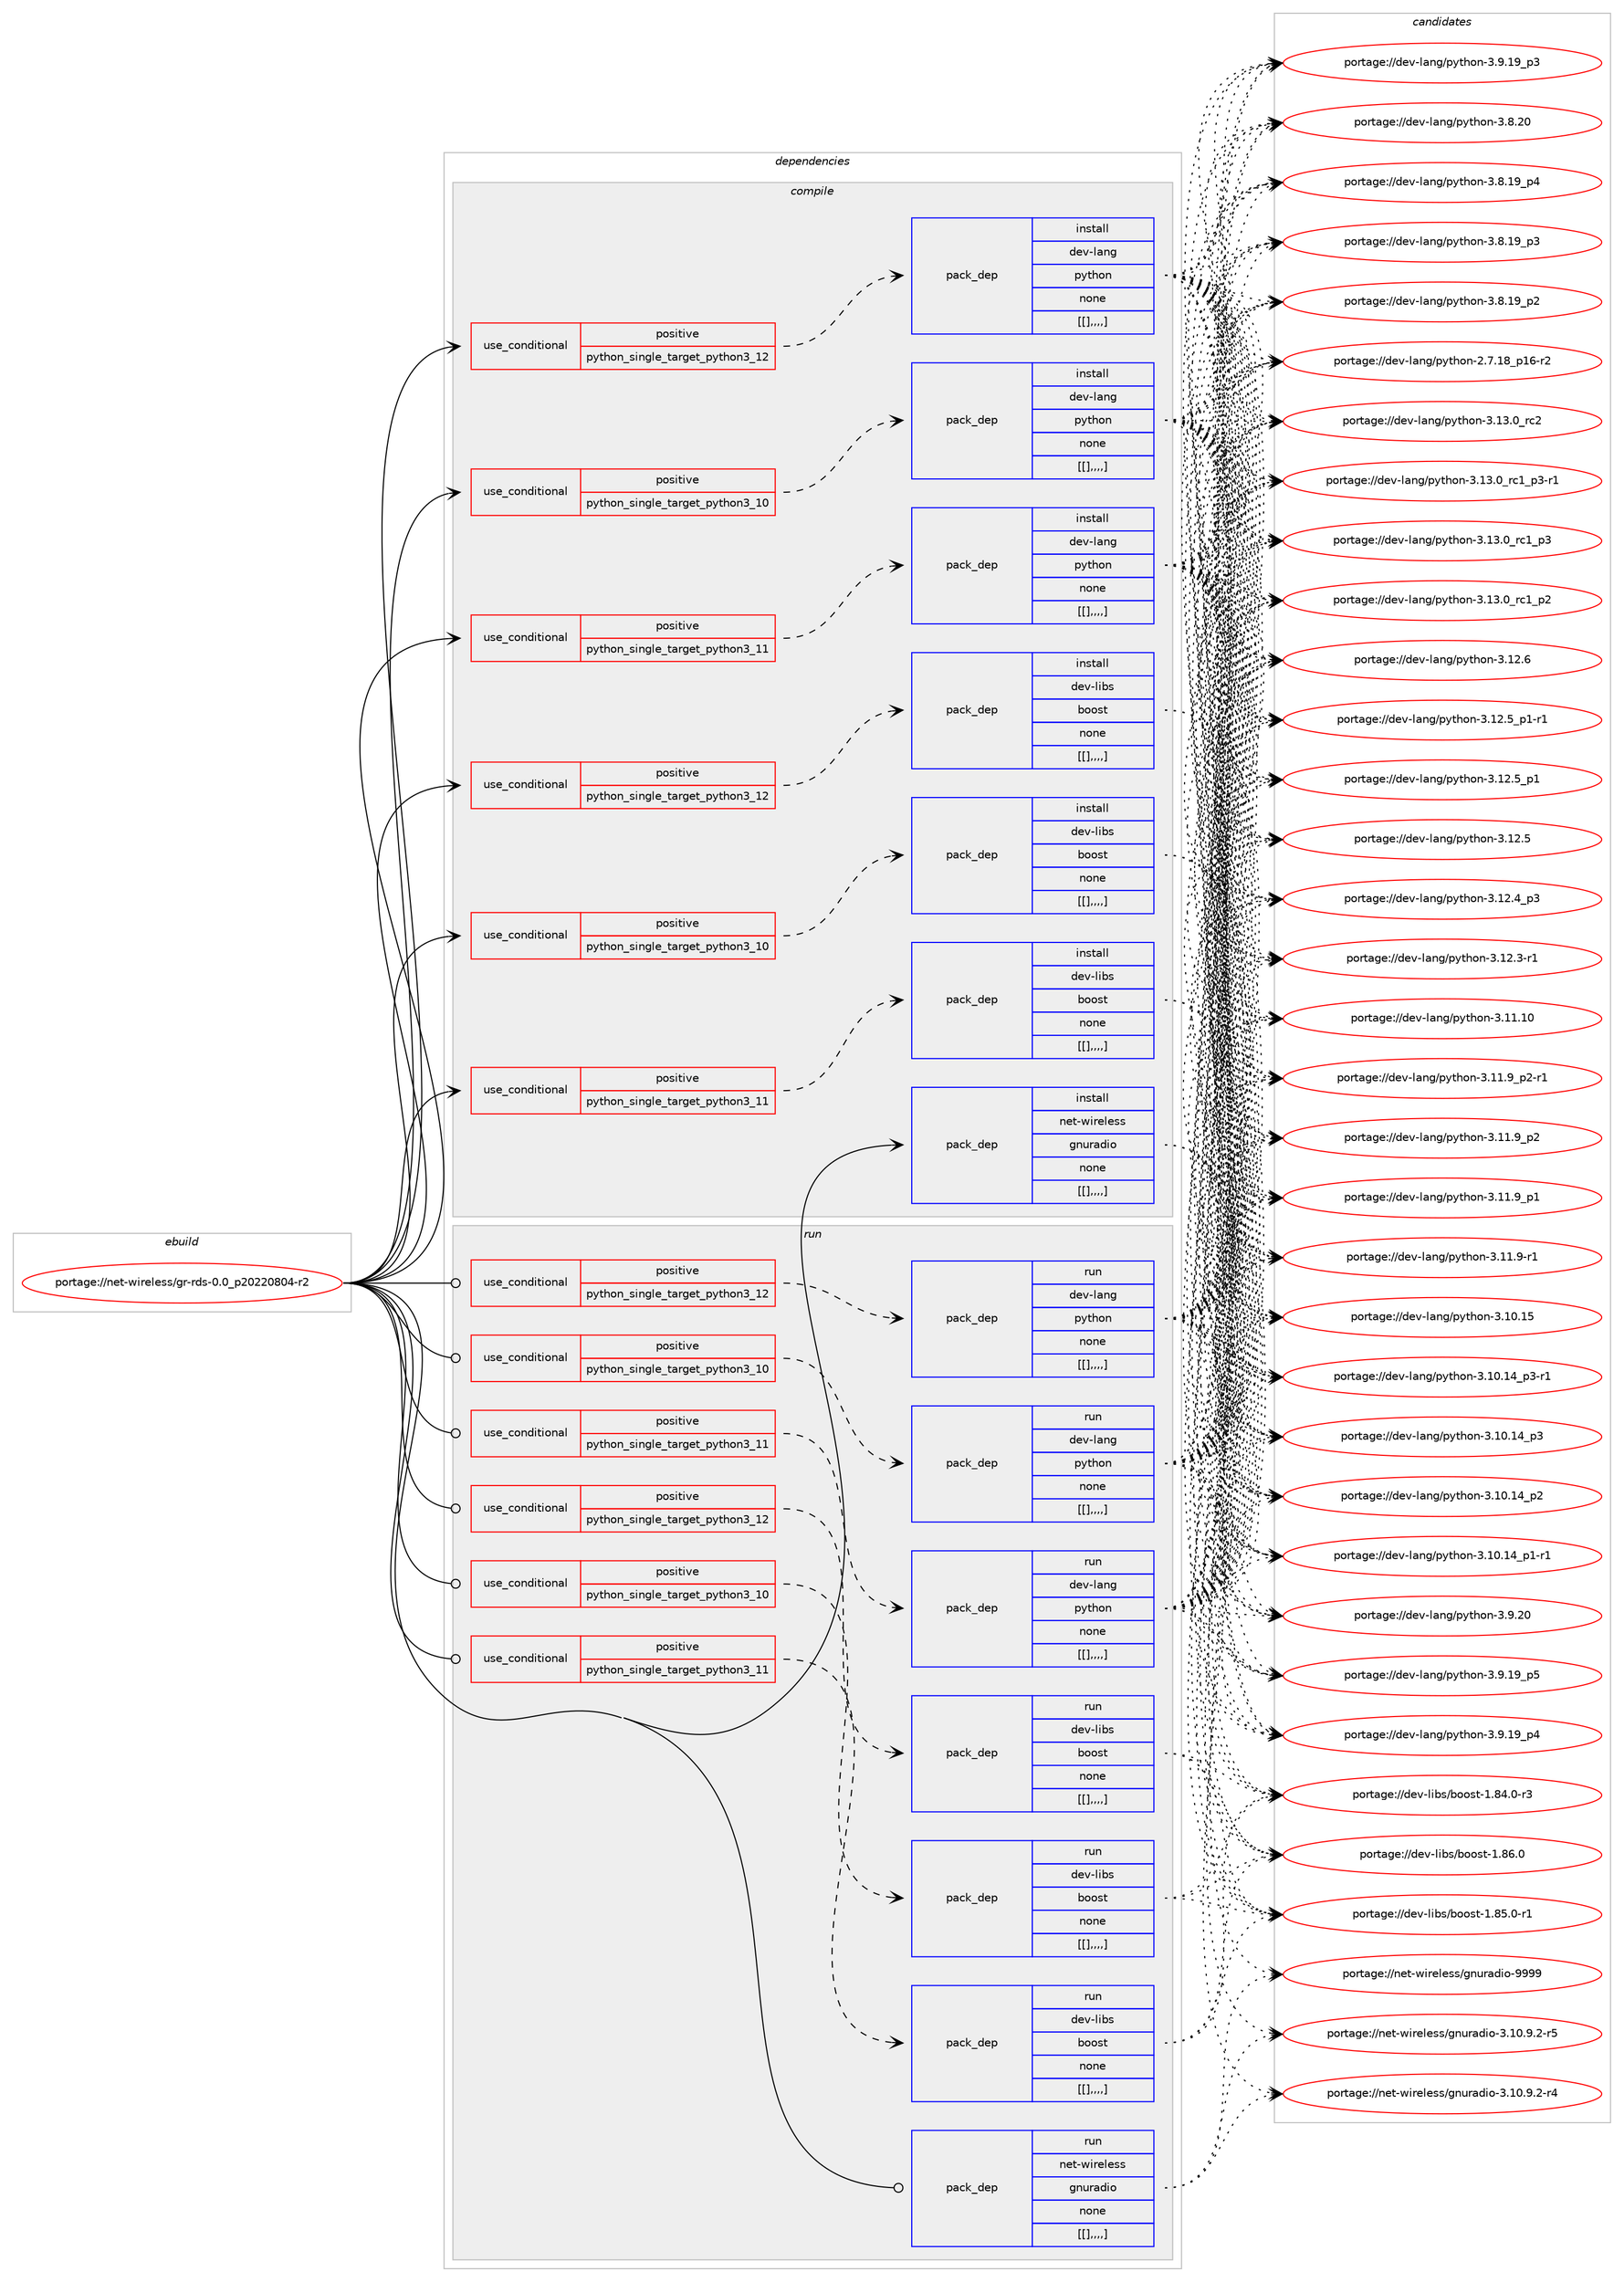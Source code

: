 digraph prolog {

# *************
# Graph options
# *************

newrank=true;
concentrate=true;
compound=true;
graph [rankdir=LR,fontname=Helvetica,fontsize=10,ranksep=1.5];#, ranksep=2.5, nodesep=0.2];
edge  [arrowhead=vee];
node  [fontname=Helvetica,fontsize=10];

# **********
# The ebuild
# **********

subgraph cluster_leftcol {
color=gray;
label=<<i>ebuild</i>>;
id [label="portage://net-wireless/gr-rds-0.0_p20220804-r2", color=red, width=4, href="../net-wireless/gr-rds-0.0_p20220804-r2.svg"];
}

# ****************
# The dependencies
# ****************

subgraph cluster_midcol {
color=gray;
label=<<i>dependencies</i>>;
subgraph cluster_compile {
fillcolor="#eeeeee";
style=filled;
label=<<i>compile</i>>;
subgraph cond107004 {
dependency405498 [label=<<TABLE BORDER="0" CELLBORDER="1" CELLSPACING="0" CELLPADDING="4"><TR><TD ROWSPAN="3" CELLPADDING="10">use_conditional</TD></TR><TR><TD>positive</TD></TR><TR><TD>python_single_target_python3_10</TD></TR></TABLE>>, shape=none, color=red];
subgraph pack295544 {
dependency405499 [label=<<TABLE BORDER="0" CELLBORDER="1" CELLSPACING="0" CELLPADDING="4" WIDTH="220"><TR><TD ROWSPAN="6" CELLPADDING="30">pack_dep</TD></TR><TR><TD WIDTH="110">install</TD></TR><TR><TD>dev-lang</TD></TR><TR><TD>python</TD></TR><TR><TD>none</TD></TR><TR><TD>[[],,,,]</TD></TR></TABLE>>, shape=none, color=blue];
}
dependency405498:e -> dependency405499:w [weight=20,style="dashed",arrowhead="vee"];
}
id:e -> dependency405498:w [weight=20,style="solid",arrowhead="vee"];
subgraph cond107005 {
dependency405500 [label=<<TABLE BORDER="0" CELLBORDER="1" CELLSPACING="0" CELLPADDING="4"><TR><TD ROWSPAN="3" CELLPADDING="10">use_conditional</TD></TR><TR><TD>positive</TD></TR><TR><TD>python_single_target_python3_10</TD></TR></TABLE>>, shape=none, color=red];
subgraph pack295545 {
dependency405501 [label=<<TABLE BORDER="0" CELLBORDER="1" CELLSPACING="0" CELLPADDING="4" WIDTH="220"><TR><TD ROWSPAN="6" CELLPADDING="30">pack_dep</TD></TR><TR><TD WIDTH="110">install</TD></TR><TR><TD>dev-libs</TD></TR><TR><TD>boost</TD></TR><TR><TD>none</TD></TR><TR><TD>[[],,,,]</TD></TR></TABLE>>, shape=none, color=blue];
}
dependency405500:e -> dependency405501:w [weight=20,style="dashed",arrowhead="vee"];
}
id:e -> dependency405500:w [weight=20,style="solid",arrowhead="vee"];
subgraph cond107006 {
dependency405502 [label=<<TABLE BORDER="0" CELLBORDER="1" CELLSPACING="0" CELLPADDING="4"><TR><TD ROWSPAN="3" CELLPADDING="10">use_conditional</TD></TR><TR><TD>positive</TD></TR><TR><TD>python_single_target_python3_11</TD></TR></TABLE>>, shape=none, color=red];
subgraph pack295546 {
dependency405503 [label=<<TABLE BORDER="0" CELLBORDER="1" CELLSPACING="0" CELLPADDING="4" WIDTH="220"><TR><TD ROWSPAN="6" CELLPADDING="30">pack_dep</TD></TR><TR><TD WIDTH="110">install</TD></TR><TR><TD>dev-lang</TD></TR><TR><TD>python</TD></TR><TR><TD>none</TD></TR><TR><TD>[[],,,,]</TD></TR></TABLE>>, shape=none, color=blue];
}
dependency405502:e -> dependency405503:w [weight=20,style="dashed",arrowhead="vee"];
}
id:e -> dependency405502:w [weight=20,style="solid",arrowhead="vee"];
subgraph cond107007 {
dependency405504 [label=<<TABLE BORDER="0" CELLBORDER="1" CELLSPACING="0" CELLPADDING="4"><TR><TD ROWSPAN="3" CELLPADDING="10">use_conditional</TD></TR><TR><TD>positive</TD></TR><TR><TD>python_single_target_python3_11</TD></TR></TABLE>>, shape=none, color=red];
subgraph pack295547 {
dependency405505 [label=<<TABLE BORDER="0" CELLBORDER="1" CELLSPACING="0" CELLPADDING="4" WIDTH="220"><TR><TD ROWSPAN="6" CELLPADDING="30">pack_dep</TD></TR><TR><TD WIDTH="110">install</TD></TR><TR><TD>dev-libs</TD></TR><TR><TD>boost</TD></TR><TR><TD>none</TD></TR><TR><TD>[[],,,,]</TD></TR></TABLE>>, shape=none, color=blue];
}
dependency405504:e -> dependency405505:w [weight=20,style="dashed",arrowhead="vee"];
}
id:e -> dependency405504:w [weight=20,style="solid",arrowhead="vee"];
subgraph cond107008 {
dependency405506 [label=<<TABLE BORDER="0" CELLBORDER="1" CELLSPACING="0" CELLPADDING="4"><TR><TD ROWSPAN="3" CELLPADDING="10">use_conditional</TD></TR><TR><TD>positive</TD></TR><TR><TD>python_single_target_python3_12</TD></TR></TABLE>>, shape=none, color=red];
subgraph pack295548 {
dependency405507 [label=<<TABLE BORDER="0" CELLBORDER="1" CELLSPACING="0" CELLPADDING="4" WIDTH="220"><TR><TD ROWSPAN="6" CELLPADDING="30">pack_dep</TD></TR><TR><TD WIDTH="110">install</TD></TR><TR><TD>dev-lang</TD></TR><TR><TD>python</TD></TR><TR><TD>none</TD></TR><TR><TD>[[],,,,]</TD></TR></TABLE>>, shape=none, color=blue];
}
dependency405506:e -> dependency405507:w [weight=20,style="dashed",arrowhead="vee"];
}
id:e -> dependency405506:w [weight=20,style="solid",arrowhead="vee"];
subgraph cond107009 {
dependency405508 [label=<<TABLE BORDER="0" CELLBORDER="1" CELLSPACING="0" CELLPADDING="4"><TR><TD ROWSPAN="3" CELLPADDING="10">use_conditional</TD></TR><TR><TD>positive</TD></TR><TR><TD>python_single_target_python3_12</TD></TR></TABLE>>, shape=none, color=red];
subgraph pack295549 {
dependency405509 [label=<<TABLE BORDER="0" CELLBORDER="1" CELLSPACING="0" CELLPADDING="4" WIDTH="220"><TR><TD ROWSPAN="6" CELLPADDING="30">pack_dep</TD></TR><TR><TD WIDTH="110">install</TD></TR><TR><TD>dev-libs</TD></TR><TR><TD>boost</TD></TR><TR><TD>none</TD></TR><TR><TD>[[],,,,]</TD></TR></TABLE>>, shape=none, color=blue];
}
dependency405508:e -> dependency405509:w [weight=20,style="dashed",arrowhead="vee"];
}
id:e -> dependency405508:w [weight=20,style="solid",arrowhead="vee"];
subgraph pack295550 {
dependency405510 [label=<<TABLE BORDER="0" CELLBORDER="1" CELLSPACING="0" CELLPADDING="4" WIDTH="220"><TR><TD ROWSPAN="6" CELLPADDING="30">pack_dep</TD></TR><TR><TD WIDTH="110">install</TD></TR><TR><TD>net-wireless</TD></TR><TR><TD>gnuradio</TD></TR><TR><TD>none</TD></TR><TR><TD>[[],,,,]</TD></TR></TABLE>>, shape=none, color=blue];
}
id:e -> dependency405510:w [weight=20,style="solid",arrowhead="vee"];
}
subgraph cluster_compileandrun {
fillcolor="#eeeeee";
style=filled;
label=<<i>compile and run</i>>;
}
subgraph cluster_run {
fillcolor="#eeeeee";
style=filled;
label=<<i>run</i>>;
subgraph cond107010 {
dependency405511 [label=<<TABLE BORDER="0" CELLBORDER="1" CELLSPACING="0" CELLPADDING="4"><TR><TD ROWSPAN="3" CELLPADDING="10">use_conditional</TD></TR><TR><TD>positive</TD></TR><TR><TD>python_single_target_python3_10</TD></TR></TABLE>>, shape=none, color=red];
subgraph pack295551 {
dependency405512 [label=<<TABLE BORDER="0" CELLBORDER="1" CELLSPACING="0" CELLPADDING="4" WIDTH="220"><TR><TD ROWSPAN="6" CELLPADDING="30">pack_dep</TD></TR><TR><TD WIDTH="110">run</TD></TR><TR><TD>dev-lang</TD></TR><TR><TD>python</TD></TR><TR><TD>none</TD></TR><TR><TD>[[],,,,]</TD></TR></TABLE>>, shape=none, color=blue];
}
dependency405511:e -> dependency405512:w [weight=20,style="dashed",arrowhead="vee"];
}
id:e -> dependency405511:w [weight=20,style="solid",arrowhead="odot"];
subgraph cond107011 {
dependency405513 [label=<<TABLE BORDER="0" CELLBORDER="1" CELLSPACING="0" CELLPADDING="4"><TR><TD ROWSPAN="3" CELLPADDING="10">use_conditional</TD></TR><TR><TD>positive</TD></TR><TR><TD>python_single_target_python3_10</TD></TR></TABLE>>, shape=none, color=red];
subgraph pack295552 {
dependency405514 [label=<<TABLE BORDER="0" CELLBORDER="1" CELLSPACING="0" CELLPADDING="4" WIDTH="220"><TR><TD ROWSPAN="6" CELLPADDING="30">pack_dep</TD></TR><TR><TD WIDTH="110">run</TD></TR><TR><TD>dev-libs</TD></TR><TR><TD>boost</TD></TR><TR><TD>none</TD></TR><TR><TD>[[],,,,]</TD></TR></TABLE>>, shape=none, color=blue];
}
dependency405513:e -> dependency405514:w [weight=20,style="dashed",arrowhead="vee"];
}
id:e -> dependency405513:w [weight=20,style="solid",arrowhead="odot"];
subgraph cond107012 {
dependency405515 [label=<<TABLE BORDER="0" CELLBORDER="1" CELLSPACING="0" CELLPADDING="4"><TR><TD ROWSPAN="3" CELLPADDING="10">use_conditional</TD></TR><TR><TD>positive</TD></TR><TR><TD>python_single_target_python3_11</TD></TR></TABLE>>, shape=none, color=red];
subgraph pack295553 {
dependency405516 [label=<<TABLE BORDER="0" CELLBORDER="1" CELLSPACING="0" CELLPADDING="4" WIDTH="220"><TR><TD ROWSPAN="6" CELLPADDING="30">pack_dep</TD></TR><TR><TD WIDTH="110">run</TD></TR><TR><TD>dev-lang</TD></TR><TR><TD>python</TD></TR><TR><TD>none</TD></TR><TR><TD>[[],,,,]</TD></TR></TABLE>>, shape=none, color=blue];
}
dependency405515:e -> dependency405516:w [weight=20,style="dashed",arrowhead="vee"];
}
id:e -> dependency405515:w [weight=20,style="solid",arrowhead="odot"];
subgraph cond107013 {
dependency405517 [label=<<TABLE BORDER="0" CELLBORDER="1" CELLSPACING="0" CELLPADDING="4"><TR><TD ROWSPAN="3" CELLPADDING="10">use_conditional</TD></TR><TR><TD>positive</TD></TR><TR><TD>python_single_target_python3_11</TD></TR></TABLE>>, shape=none, color=red];
subgraph pack295554 {
dependency405518 [label=<<TABLE BORDER="0" CELLBORDER="1" CELLSPACING="0" CELLPADDING="4" WIDTH="220"><TR><TD ROWSPAN="6" CELLPADDING="30">pack_dep</TD></TR><TR><TD WIDTH="110">run</TD></TR><TR><TD>dev-libs</TD></TR><TR><TD>boost</TD></TR><TR><TD>none</TD></TR><TR><TD>[[],,,,]</TD></TR></TABLE>>, shape=none, color=blue];
}
dependency405517:e -> dependency405518:w [weight=20,style="dashed",arrowhead="vee"];
}
id:e -> dependency405517:w [weight=20,style="solid",arrowhead="odot"];
subgraph cond107014 {
dependency405519 [label=<<TABLE BORDER="0" CELLBORDER="1" CELLSPACING="0" CELLPADDING="4"><TR><TD ROWSPAN="3" CELLPADDING="10">use_conditional</TD></TR><TR><TD>positive</TD></TR><TR><TD>python_single_target_python3_12</TD></TR></TABLE>>, shape=none, color=red];
subgraph pack295555 {
dependency405520 [label=<<TABLE BORDER="0" CELLBORDER="1" CELLSPACING="0" CELLPADDING="4" WIDTH="220"><TR><TD ROWSPAN="6" CELLPADDING="30">pack_dep</TD></TR><TR><TD WIDTH="110">run</TD></TR><TR><TD>dev-lang</TD></TR><TR><TD>python</TD></TR><TR><TD>none</TD></TR><TR><TD>[[],,,,]</TD></TR></TABLE>>, shape=none, color=blue];
}
dependency405519:e -> dependency405520:w [weight=20,style="dashed",arrowhead="vee"];
}
id:e -> dependency405519:w [weight=20,style="solid",arrowhead="odot"];
subgraph cond107015 {
dependency405521 [label=<<TABLE BORDER="0" CELLBORDER="1" CELLSPACING="0" CELLPADDING="4"><TR><TD ROWSPAN="3" CELLPADDING="10">use_conditional</TD></TR><TR><TD>positive</TD></TR><TR><TD>python_single_target_python3_12</TD></TR></TABLE>>, shape=none, color=red];
subgraph pack295556 {
dependency405522 [label=<<TABLE BORDER="0" CELLBORDER="1" CELLSPACING="0" CELLPADDING="4" WIDTH="220"><TR><TD ROWSPAN="6" CELLPADDING="30">pack_dep</TD></TR><TR><TD WIDTH="110">run</TD></TR><TR><TD>dev-libs</TD></TR><TR><TD>boost</TD></TR><TR><TD>none</TD></TR><TR><TD>[[],,,,]</TD></TR></TABLE>>, shape=none, color=blue];
}
dependency405521:e -> dependency405522:w [weight=20,style="dashed",arrowhead="vee"];
}
id:e -> dependency405521:w [weight=20,style="solid",arrowhead="odot"];
subgraph pack295557 {
dependency405523 [label=<<TABLE BORDER="0" CELLBORDER="1" CELLSPACING="0" CELLPADDING="4" WIDTH="220"><TR><TD ROWSPAN="6" CELLPADDING="30">pack_dep</TD></TR><TR><TD WIDTH="110">run</TD></TR><TR><TD>net-wireless</TD></TR><TR><TD>gnuradio</TD></TR><TR><TD>none</TD></TR><TR><TD>[[],,,,]</TD></TR></TABLE>>, shape=none, color=blue];
}
id:e -> dependency405523:w [weight=20,style="solid",arrowhead="odot"];
}
}

# **************
# The candidates
# **************

subgraph cluster_choices {
rank=same;
color=gray;
label=<<i>candidates</i>>;

subgraph choice295544 {
color=black;
nodesep=1;
choice10010111845108971101034711212111610411111045514649514648951149950 [label="portage://dev-lang/python-3.13.0_rc2", color=red, width=4,href="../dev-lang/python-3.13.0_rc2.svg"];
choice1001011184510897110103471121211161041111104551464951464895114994995112514511449 [label="portage://dev-lang/python-3.13.0_rc1_p3-r1", color=red, width=4,href="../dev-lang/python-3.13.0_rc1_p3-r1.svg"];
choice100101118451089711010347112121116104111110455146495146489511499499511251 [label="portage://dev-lang/python-3.13.0_rc1_p3", color=red, width=4,href="../dev-lang/python-3.13.0_rc1_p3.svg"];
choice100101118451089711010347112121116104111110455146495146489511499499511250 [label="portage://dev-lang/python-3.13.0_rc1_p2", color=red, width=4,href="../dev-lang/python-3.13.0_rc1_p2.svg"];
choice10010111845108971101034711212111610411111045514649504654 [label="portage://dev-lang/python-3.12.6", color=red, width=4,href="../dev-lang/python-3.12.6.svg"];
choice1001011184510897110103471121211161041111104551464950465395112494511449 [label="portage://dev-lang/python-3.12.5_p1-r1", color=red, width=4,href="../dev-lang/python-3.12.5_p1-r1.svg"];
choice100101118451089711010347112121116104111110455146495046539511249 [label="portage://dev-lang/python-3.12.5_p1", color=red, width=4,href="../dev-lang/python-3.12.5_p1.svg"];
choice10010111845108971101034711212111610411111045514649504653 [label="portage://dev-lang/python-3.12.5", color=red, width=4,href="../dev-lang/python-3.12.5.svg"];
choice100101118451089711010347112121116104111110455146495046529511251 [label="portage://dev-lang/python-3.12.4_p3", color=red, width=4,href="../dev-lang/python-3.12.4_p3.svg"];
choice100101118451089711010347112121116104111110455146495046514511449 [label="portage://dev-lang/python-3.12.3-r1", color=red, width=4,href="../dev-lang/python-3.12.3-r1.svg"];
choice1001011184510897110103471121211161041111104551464949464948 [label="portage://dev-lang/python-3.11.10", color=red, width=4,href="../dev-lang/python-3.11.10.svg"];
choice1001011184510897110103471121211161041111104551464949465795112504511449 [label="portage://dev-lang/python-3.11.9_p2-r1", color=red, width=4,href="../dev-lang/python-3.11.9_p2-r1.svg"];
choice100101118451089711010347112121116104111110455146494946579511250 [label="portage://dev-lang/python-3.11.9_p2", color=red, width=4,href="../dev-lang/python-3.11.9_p2.svg"];
choice100101118451089711010347112121116104111110455146494946579511249 [label="portage://dev-lang/python-3.11.9_p1", color=red, width=4,href="../dev-lang/python-3.11.9_p1.svg"];
choice100101118451089711010347112121116104111110455146494946574511449 [label="portage://dev-lang/python-3.11.9-r1", color=red, width=4,href="../dev-lang/python-3.11.9-r1.svg"];
choice1001011184510897110103471121211161041111104551464948464953 [label="portage://dev-lang/python-3.10.15", color=red, width=4,href="../dev-lang/python-3.10.15.svg"];
choice100101118451089711010347112121116104111110455146494846495295112514511449 [label="portage://dev-lang/python-3.10.14_p3-r1", color=red, width=4,href="../dev-lang/python-3.10.14_p3-r1.svg"];
choice10010111845108971101034711212111610411111045514649484649529511251 [label="portage://dev-lang/python-3.10.14_p3", color=red, width=4,href="../dev-lang/python-3.10.14_p3.svg"];
choice10010111845108971101034711212111610411111045514649484649529511250 [label="portage://dev-lang/python-3.10.14_p2", color=red, width=4,href="../dev-lang/python-3.10.14_p2.svg"];
choice100101118451089711010347112121116104111110455146494846495295112494511449 [label="portage://dev-lang/python-3.10.14_p1-r1", color=red, width=4,href="../dev-lang/python-3.10.14_p1-r1.svg"];
choice10010111845108971101034711212111610411111045514657465048 [label="portage://dev-lang/python-3.9.20", color=red, width=4,href="../dev-lang/python-3.9.20.svg"];
choice100101118451089711010347112121116104111110455146574649579511253 [label="portage://dev-lang/python-3.9.19_p5", color=red, width=4,href="../dev-lang/python-3.9.19_p5.svg"];
choice100101118451089711010347112121116104111110455146574649579511252 [label="portage://dev-lang/python-3.9.19_p4", color=red, width=4,href="../dev-lang/python-3.9.19_p4.svg"];
choice100101118451089711010347112121116104111110455146574649579511251 [label="portage://dev-lang/python-3.9.19_p3", color=red, width=4,href="../dev-lang/python-3.9.19_p3.svg"];
choice10010111845108971101034711212111610411111045514656465048 [label="portage://dev-lang/python-3.8.20", color=red, width=4,href="../dev-lang/python-3.8.20.svg"];
choice100101118451089711010347112121116104111110455146564649579511252 [label="portage://dev-lang/python-3.8.19_p4", color=red, width=4,href="../dev-lang/python-3.8.19_p4.svg"];
choice100101118451089711010347112121116104111110455146564649579511251 [label="portage://dev-lang/python-3.8.19_p3", color=red, width=4,href="../dev-lang/python-3.8.19_p3.svg"];
choice100101118451089711010347112121116104111110455146564649579511250 [label="portage://dev-lang/python-3.8.19_p2", color=red, width=4,href="../dev-lang/python-3.8.19_p2.svg"];
choice100101118451089711010347112121116104111110455046554649569511249544511450 [label="portage://dev-lang/python-2.7.18_p16-r2", color=red, width=4,href="../dev-lang/python-2.7.18_p16-r2.svg"];
dependency405499:e -> choice10010111845108971101034711212111610411111045514649514648951149950:w [style=dotted,weight="100"];
dependency405499:e -> choice1001011184510897110103471121211161041111104551464951464895114994995112514511449:w [style=dotted,weight="100"];
dependency405499:e -> choice100101118451089711010347112121116104111110455146495146489511499499511251:w [style=dotted,weight="100"];
dependency405499:e -> choice100101118451089711010347112121116104111110455146495146489511499499511250:w [style=dotted,weight="100"];
dependency405499:e -> choice10010111845108971101034711212111610411111045514649504654:w [style=dotted,weight="100"];
dependency405499:e -> choice1001011184510897110103471121211161041111104551464950465395112494511449:w [style=dotted,weight="100"];
dependency405499:e -> choice100101118451089711010347112121116104111110455146495046539511249:w [style=dotted,weight="100"];
dependency405499:e -> choice10010111845108971101034711212111610411111045514649504653:w [style=dotted,weight="100"];
dependency405499:e -> choice100101118451089711010347112121116104111110455146495046529511251:w [style=dotted,weight="100"];
dependency405499:e -> choice100101118451089711010347112121116104111110455146495046514511449:w [style=dotted,weight="100"];
dependency405499:e -> choice1001011184510897110103471121211161041111104551464949464948:w [style=dotted,weight="100"];
dependency405499:e -> choice1001011184510897110103471121211161041111104551464949465795112504511449:w [style=dotted,weight="100"];
dependency405499:e -> choice100101118451089711010347112121116104111110455146494946579511250:w [style=dotted,weight="100"];
dependency405499:e -> choice100101118451089711010347112121116104111110455146494946579511249:w [style=dotted,weight="100"];
dependency405499:e -> choice100101118451089711010347112121116104111110455146494946574511449:w [style=dotted,weight="100"];
dependency405499:e -> choice1001011184510897110103471121211161041111104551464948464953:w [style=dotted,weight="100"];
dependency405499:e -> choice100101118451089711010347112121116104111110455146494846495295112514511449:w [style=dotted,weight="100"];
dependency405499:e -> choice10010111845108971101034711212111610411111045514649484649529511251:w [style=dotted,weight="100"];
dependency405499:e -> choice10010111845108971101034711212111610411111045514649484649529511250:w [style=dotted,weight="100"];
dependency405499:e -> choice100101118451089711010347112121116104111110455146494846495295112494511449:w [style=dotted,weight="100"];
dependency405499:e -> choice10010111845108971101034711212111610411111045514657465048:w [style=dotted,weight="100"];
dependency405499:e -> choice100101118451089711010347112121116104111110455146574649579511253:w [style=dotted,weight="100"];
dependency405499:e -> choice100101118451089711010347112121116104111110455146574649579511252:w [style=dotted,weight="100"];
dependency405499:e -> choice100101118451089711010347112121116104111110455146574649579511251:w [style=dotted,weight="100"];
dependency405499:e -> choice10010111845108971101034711212111610411111045514656465048:w [style=dotted,weight="100"];
dependency405499:e -> choice100101118451089711010347112121116104111110455146564649579511252:w [style=dotted,weight="100"];
dependency405499:e -> choice100101118451089711010347112121116104111110455146564649579511251:w [style=dotted,weight="100"];
dependency405499:e -> choice100101118451089711010347112121116104111110455146564649579511250:w [style=dotted,weight="100"];
dependency405499:e -> choice100101118451089711010347112121116104111110455046554649569511249544511450:w [style=dotted,weight="100"];
}
subgraph choice295545 {
color=black;
nodesep=1;
choice1001011184510810598115479811111111511645494656544648 [label="portage://dev-libs/boost-1.86.0", color=red, width=4,href="../dev-libs/boost-1.86.0.svg"];
choice10010111845108105981154798111111115116454946565346484511449 [label="portage://dev-libs/boost-1.85.0-r1", color=red, width=4,href="../dev-libs/boost-1.85.0-r1.svg"];
choice10010111845108105981154798111111115116454946565246484511451 [label="portage://dev-libs/boost-1.84.0-r3", color=red, width=4,href="../dev-libs/boost-1.84.0-r3.svg"];
dependency405501:e -> choice1001011184510810598115479811111111511645494656544648:w [style=dotted,weight="100"];
dependency405501:e -> choice10010111845108105981154798111111115116454946565346484511449:w [style=dotted,weight="100"];
dependency405501:e -> choice10010111845108105981154798111111115116454946565246484511451:w [style=dotted,weight="100"];
}
subgraph choice295546 {
color=black;
nodesep=1;
choice10010111845108971101034711212111610411111045514649514648951149950 [label="portage://dev-lang/python-3.13.0_rc2", color=red, width=4,href="../dev-lang/python-3.13.0_rc2.svg"];
choice1001011184510897110103471121211161041111104551464951464895114994995112514511449 [label="portage://dev-lang/python-3.13.0_rc1_p3-r1", color=red, width=4,href="../dev-lang/python-3.13.0_rc1_p3-r1.svg"];
choice100101118451089711010347112121116104111110455146495146489511499499511251 [label="portage://dev-lang/python-3.13.0_rc1_p3", color=red, width=4,href="../dev-lang/python-3.13.0_rc1_p3.svg"];
choice100101118451089711010347112121116104111110455146495146489511499499511250 [label="portage://dev-lang/python-3.13.0_rc1_p2", color=red, width=4,href="../dev-lang/python-3.13.0_rc1_p2.svg"];
choice10010111845108971101034711212111610411111045514649504654 [label="portage://dev-lang/python-3.12.6", color=red, width=4,href="../dev-lang/python-3.12.6.svg"];
choice1001011184510897110103471121211161041111104551464950465395112494511449 [label="portage://dev-lang/python-3.12.5_p1-r1", color=red, width=4,href="../dev-lang/python-3.12.5_p1-r1.svg"];
choice100101118451089711010347112121116104111110455146495046539511249 [label="portage://dev-lang/python-3.12.5_p1", color=red, width=4,href="../dev-lang/python-3.12.5_p1.svg"];
choice10010111845108971101034711212111610411111045514649504653 [label="portage://dev-lang/python-3.12.5", color=red, width=4,href="../dev-lang/python-3.12.5.svg"];
choice100101118451089711010347112121116104111110455146495046529511251 [label="portage://dev-lang/python-3.12.4_p3", color=red, width=4,href="../dev-lang/python-3.12.4_p3.svg"];
choice100101118451089711010347112121116104111110455146495046514511449 [label="portage://dev-lang/python-3.12.3-r1", color=red, width=4,href="../dev-lang/python-3.12.3-r1.svg"];
choice1001011184510897110103471121211161041111104551464949464948 [label="portage://dev-lang/python-3.11.10", color=red, width=4,href="../dev-lang/python-3.11.10.svg"];
choice1001011184510897110103471121211161041111104551464949465795112504511449 [label="portage://dev-lang/python-3.11.9_p2-r1", color=red, width=4,href="../dev-lang/python-3.11.9_p2-r1.svg"];
choice100101118451089711010347112121116104111110455146494946579511250 [label="portage://dev-lang/python-3.11.9_p2", color=red, width=4,href="../dev-lang/python-3.11.9_p2.svg"];
choice100101118451089711010347112121116104111110455146494946579511249 [label="portage://dev-lang/python-3.11.9_p1", color=red, width=4,href="../dev-lang/python-3.11.9_p1.svg"];
choice100101118451089711010347112121116104111110455146494946574511449 [label="portage://dev-lang/python-3.11.9-r1", color=red, width=4,href="../dev-lang/python-3.11.9-r1.svg"];
choice1001011184510897110103471121211161041111104551464948464953 [label="portage://dev-lang/python-3.10.15", color=red, width=4,href="../dev-lang/python-3.10.15.svg"];
choice100101118451089711010347112121116104111110455146494846495295112514511449 [label="portage://dev-lang/python-3.10.14_p3-r1", color=red, width=4,href="../dev-lang/python-3.10.14_p3-r1.svg"];
choice10010111845108971101034711212111610411111045514649484649529511251 [label="portage://dev-lang/python-3.10.14_p3", color=red, width=4,href="../dev-lang/python-3.10.14_p3.svg"];
choice10010111845108971101034711212111610411111045514649484649529511250 [label="portage://dev-lang/python-3.10.14_p2", color=red, width=4,href="../dev-lang/python-3.10.14_p2.svg"];
choice100101118451089711010347112121116104111110455146494846495295112494511449 [label="portage://dev-lang/python-3.10.14_p1-r1", color=red, width=4,href="../dev-lang/python-3.10.14_p1-r1.svg"];
choice10010111845108971101034711212111610411111045514657465048 [label="portage://dev-lang/python-3.9.20", color=red, width=4,href="../dev-lang/python-3.9.20.svg"];
choice100101118451089711010347112121116104111110455146574649579511253 [label="portage://dev-lang/python-3.9.19_p5", color=red, width=4,href="../dev-lang/python-3.9.19_p5.svg"];
choice100101118451089711010347112121116104111110455146574649579511252 [label="portage://dev-lang/python-3.9.19_p4", color=red, width=4,href="../dev-lang/python-3.9.19_p4.svg"];
choice100101118451089711010347112121116104111110455146574649579511251 [label="portage://dev-lang/python-3.9.19_p3", color=red, width=4,href="../dev-lang/python-3.9.19_p3.svg"];
choice10010111845108971101034711212111610411111045514656465048 [label="portage://dev-lang/python-3.8.20", color=red, width=4,href="../dev-lang/python-3.8.20.svg"];
choice100101118451089711010347112121116104111110455146564649579511252 [label="portage://dev-lang/python-3.8.19_p4", color=red, width=4,href="../dev-lang/python-3.8.19_p4.svg"];
choice100101118451089711010347112121116104111110455146564649579511251 [label="portage://dev-lang/python-3.8.19_p3", color=red, width=4,href="../dev-lang/python-3.8.19_p3.svg"];
choice100101118451089711010347112121116104111110455146564649579511250 [label="portage://dev-lang/python-3.8.19_p2", color=red, width=4,href="../dev-lang/python-3.8.19_p2.svg"];
choice100101118451089711010347112121116104111110455046554649569511249544511450 [label="portage://dev-lang/python-2.7.18_p16-r2", color=red, width=4,href="../dev-lang/python-2.7.18_p16-r2.svg"];
dependency405503:e -> choice10010111845108971101034711212111610411111045514649514648951149950:w [style=dotted,weight="100"];
dependency405503:e -> choice1001011184510897110103471121211161041111104551464951464895114994995112514511449:w [style=dotted,weight="100"];
dependency405503:e -> choice100101118451089711010347112121116104111110455146495146489511499499511251:w [style=dotted,weight="100"];
dependency405503:e -> choice100101118451089711010347112121116104111110455146495146489511499499511250:w [style=dotted,weight="100"];
dependency405503:e -> choice10010111845108971101034711212111610411111045514649504654:w [style=dotted,weight="100"];
dependency405503:e -> choice1001011184510897110103471121211161041111104551464950465395112494511449:w [style=dotted,weight="100"];
dependency405503:e -> choice100101118451089711010347112121116104111110455146495046539511249:w [style=dotted,weight="100"];
dependency405503:e -> choice10010111845108971101034711212111610411111045514649504653:w [style=dotted,weight="100"];
dependency405503:e -> choice100101118451089711010347112121116104111110455146495046529511251:w [style=dotted,weight="100"];
dependency405503:e -> choice100101118451089711010347112121116104111110455146495046514511449:w [style=dotted,weight="100"];
dependency405503:e -> choice1001011184510897110103471121211161041111104551464949464948:w [style=dotted,weight="100"];
dependency405503:e -> choice1001011184510897110103471121211161041111104551464949465795112504511449:w [style=dotted,weight="100"];
dependency405503:e -> choice100101118451089711010347112121116104111110455146494946579511250:w [style=dotted,weight="100"];
dependency405503:e -> choice100101118451089711010347112121116104111110455146494946579511249:w [style=dotted,weight="100"];
dependency405503:e -> choice100101118451089711010347112121116104111110455146494946574511449:w [style=dotted,weight="100"];
dependency405503:e -> choice1001011184510897110103471121211161041111104551464948464953:w [style=dotted,weight="100"];
dependency405503:e -> choice100101118451089711010347112121116104111110455146494846495295112514511449:w [style=dotted,weight="100"];
dependency405503:e -> choice10010111845108971101034711212111610411111045514649484649529511251:w [style=dotted,weight="100"];
dependency405503:e -> choice10010111845108971101034711212111610411111045514649484649529511250:w [style=dotted,weight="100"];
dependency405503:e -> choice100101118451089711010347112121116104111110455146494846495295112494511449:w [style=dotted,weight="100"];
dependency405503:e -> choice10010111845108971101034711212111610411111045514657465048:w [style=dotted,weight="100"];
dependency405503:e -> choice100101118451089711010347112121116104111110455146574649579511253:w [style=dotted,weight="100"];
dependency405503:e -> choice100101118451089711010347112121116104111110455146574649579511252:w [style=dotted,weight="100"];
dependency405503:e -> choice100101118451089711010347112121116104111110455146574649579511251:w [style=dotted,weight="100"];
dependency405503:e -> choice10010111845108971101034711212111610411111045514656465048:w [style=dotted,weight="100"];
dependency405503:e -> choice100101118451089711010347112121116104111110455146564649579511252:w [style=dotted,weight="100"];
dependency405503:e -> choice100101118451089711010347112121116104111110455146564649579511251:w [style=dotted,weight="100"];
dependency405503:e -> choice100101118451089711010347112121116104111110455146564649579511250:w [style=dotted,weight="100"];
dependency405503:e -> choice100101118451089711010347112121116104111110455046554649569511249544511450:w [style=dotted,weight="100"];
}
subgraph choice295547 {
color=black;
nodesep=1;
choice1001011184510810598115479811111111511645494656544648 [label="portage://dev-libs/boost-1.86.0", color=red, width=4,href="../dev-libs/boost-1.86.0.svg"];
choice10010111845108105981154798111111115116454946565346484511449 [label="portage://dev-libs/boost-1.85.0-r1", color=red, width=4,href="../dev-libs/boost-1.85.0-r1.svg"];
choice10010111845108105981154798111111115116454946565246484511451 [label="portage://dev-libs/boost-1.84.0-r3", color=red, width=4,href="../dev-libs/boost-1.84.0-r3.svg"];
dependency405505:e -> choice1001011184510810598115479811111111511645494656544648:w [style=dotted,weight="100"];
dependency405505:e -> choice10010111845108105981154798111111115116454946565346484511449:w [style=dotted,weight="100"];
dependency405505:e -> choice10010111845108105981154798111111115116454946565246484511451:w [style=dotted,weight="100"];
}
subgraph choice295548 {
color=black;
nodesep=1;
choice10010111845108971101034711212111610411111045514649514648951149950 [label="portage://dev-lang/python-3.13.0_rc2", color=red, width=4,href="../dev-lang/python-3.13.0_rc2.svg"];
choice1001011184510897110103471121211161041111104551464951464895114994995112514511449 [label="portage://dev-lang/python-3.13.0_rc1_p3-r1", color=red, width=4,href="../dev-lang/python-3.13.0_rc1_p3-r1.svg"];
choice100101118451089711010347112121116104111110455146495146489511499499511251 [label="portage://dev-lang/python-3.13.0_rc1_p3", color=red, width=4,href="../dev-lang/python-3.13.0_rc1_p3.svg"];
choice100101118451089711010347112121116104111110455146495146489511499499511250 [label="portage://dev-lang/python-3.13.0_rc1_p2", color=red, width=4,href="../dev-lang/python-3.13.0_rc1_p2.svg"];
choice10010111845108971101034711212111610411111045514649504654 [label="portage://dev-lang/python-3.12.6", color=red, width=4,href="../dev-lang/python-3.12.6.svg"];
choice1001011184510897110103471121211161041111104551464950465395112494511449 [label="portage://dev-lang/python-3.12.5_p1-r1", color=red, width=4,href="../dev-lang/python-3.12.5_p1-r1.svg"];
choice100101118451089711010347112121116104111110455146495046539511249 [label="portage://dev-lang/python-3.12.5_p1", color=red, width=4,href="../dev-lang/python-3.12.5_p1.svg"];
choice10010111845108971101034711212111610411111045514649504653 [label="portage://dev-lang/python-3.12.5", color=red, width=4,href="../dev-lang/python-3.12.5.svg"];
choice100101118451089711010347112121116104111110455146495046529511251 [label="portage://dev-lang/python-3.12.4_p3", color=red, width=4,href="../dev-lang/python-3.12.4_p3.svg"];
choice100101118451089711010347112121116104111110455146495046514511449 [label="portage://dev-lang/python-3.12.3-r1", color=red, width=4,href="../dev-lang/python-3.12.3-r1.svg"];
choice1001011184510897110103471121211161041111104551464949464948 [label="portage://dev-lang/python-3.11.10", color=red, width=4,href="../dev-lang/python-3.11.10.svg"];
choice1001011184510897110103471121211161041111104551464949465795112504511449 [label="portage://dev-lang/python-3.11.9_p2-r1", color=red, width=4,href="../dev-lang/python-3.11.9_p2-r1.svg"];
choice100101118451089711010347112121116104111110455146494946579511250 [label="portage://dev-lang/python-3.11.9_p2", color=red, width=4,href="../dev-lang/python-3.11.9_p2.svg"];
choice100101118451089711010347112121116104111110455146494946579511249 [label="portage://dev-lang/python-3.11.9_p1", color=red, width=4,href="../dev-lang/python-3.11.9_p1.svg"];
choice100101118451089711010347112121116104111110455146494946574511449 [label="portage://dev-lang/python-3.11.9-r1", color=red, width=4,href="../dev-lang/python-3.11.9-r1.svg"];
choice1001011184510897110103471121211161041111104551464948464953 [label="portage://dev-lang/python-3.10.15", color=red, width=4,href="../dev-lang/python-3.10.15.svg"];
choice100101118451089711010347112121116104111110455146494846495295112514511449 [label="portage://dev-lang/python-3.10.14_p3-r1", color=red, width=4,href="../dev-lang/python-3.10.14_p3-r1.svg"];
choice10010111845108971101034711212111610411111045514649484649529511251 [label="portage://dev-lang/python-3.10.14_p3", color=red, width=4,href="../dev-lang/python-3.10.14_p3.svg"];
choice10010111845108971101034711212111610411111045514649484649529511250 [label="portage://dev-lang/python-3.10.14_p2", color=red, width=4,href="../dev-lang/python-3.10.14_p2.svg"];
choice100101118451089711010347112121116104111110455146494846495295112494511449 [label="portage://dev-lang/python-3.10.14_p1-r1", color=red, width=4,href="../dev-lang/python-3.10.14_p1-r1.svg"];
choice10010111845108971101034711212111610411111045514657465048 [label="portage://dev-lang/python-3.9.20", color=red, width=4,href="../dev-lang/python-3.9.20.svg"];
choice100101118451089711010347112121116104111110455146574649579511253 [label="portage://dev-lang/python-3.9.19_p5", color=red, width=4,href="../dev-lang/python-3.9.19_p5.svg"];
choice100101118451089711010347112121116104111110455146574649579511252 [label="portage://dev-lang/python-3.9.19_p4", color=red, width=4,href="../dev-lang/python-3.9.19_p4.svg"];
choice100101118451089711010347112121116104111110455146574649579511251 [label="portage://dev-lang/python-3.9.19_p3", color=red, width=4,href="../dev-lang/python-3.9.19_p3.svg"];
choice10010111845108971101034711212111610411111045514656465048 [label="portage://dev-lang/python-3.8.20", color=red, width=4,href="../dev-lang/python-3.8.20.svg"];
choice100101118451089711010347112121116104111110455146564649579511252 [label="portage://dev-lang/python-3.8.19_p4", color=red, width=4,href="../dev-lang/python-3.8.19_p4.svg"];
choice100101118451089711010347112121116104111110455146564649579511251 [label="portage://dev-lang/python-3.8.19_p3", color=red, width=4,href="../dev-lang/python-3.8.19_p3.svg"];
choice100101118451089711010347112121116104111110455146564649579511250 [label="portage://dev-lang/python-3.8.19_p2", color=red, width=4,href="../dev-lang/python-3.8.19_p2.svg"];
choice100101118451089711010347112121116104111110455046554649569511249544511450 [label="portage://dev-lang/python-2.7.18_p16-r2", color=red, width=4,href="../dev-lang/python-2.7.18_p16-r2.svg"];
dependency405507:e -> choice10010111845108971101034711212111610411111045514649514648951149950:w [style=dotted,weight="100"];
dependency405507:e -> choice1001011184510897110103471121211161041111104551464951464895114994995112514511449:w [style=dotted,weight="100"];
dependency405507:e -> choice100101118451089711010347112121116104111110455146495146489511499499511251:w [style=dotted,weight="100"];
dependency405507:e -> choice100101118451089711010347112121116104111110455146495146489511499499511250:w [style=dotted,weight="100"];
dependency405507:e -> choice10010111845108971101034711212111610411111045514649504654:w [style=dotted,weight="100"];
dependency405507:e -> choice1001011184510897110103471121211161041111104551464950465395112494511449:w [style=dotted,weight="100"];
dependency405507:e -> choice100101118451089711010347112121116104111110455146495046539511249:w [style=dotted,weight="100"];
dependency405507:e -> choice10010111845108971101034711212111610411111045514649504653:w [style=dotted,weight="100"];
dependency405507:e -> choice100101118451089711010347112121116104111110455146495046529511251:w [style=dotted,weight="100"];
dependency405507:e -> choice100101118451089711010347112121116104111110455146495046514511449:w [style=dotted,weight="100"];
dependency405507:e -> choice1001011184510897110103471121211161041111104551464949464948:w [style=dotted,weight="100"];
dependency405507:e -> choice1001011184510897110103471121211161041111104551464949465795112504511449:w [style=dotted,weight="100"];
dependency405507:e -> choice100101118451089711010347112121116104111110455146494946579511250:w [style=dotted,weight="100"];
dependency405507:e -> choice100101118451089711010347112121116104111110455146494946579511249:w [style=dotted,weight="100"];
dependency405507:e -> choice100101118451089711010347112121116104111110455146494946574511449:w [style=dotted,weight="100"];
dependency405507:e -> choice1001011184510897110103471121211161041111104551464948464953:w [style=dotted,weight="100"];
dependency405507:e -> choice100101118451089711010347112121116104111110455146494846495295112514511449:w [style=dotted,weight="100"];
dependency405507:e -> choice10010111845108971101034711212111610411111045514649484649529511251:w [style=dotted,weight="100"];
dependency405507:e -> choice10010111845108971101034711212111610411111045514649484649529511250:w [style=dotted,weight="100"];
dependency405507:e -> choice100101118451089711010347112121116104111110455146494846495295112494511449:w [style=dotted,weight="100"];
dependency405507:e -> choice10010111845108971101034711212111610411111045514657465048:w [style=dotted,weight="100"];
dependency405507:e -> choice100101118451089711010347112121116104111110455146574649579511253:w [style=dotted,weight="100"];
dependency405507:e -> choice100101118451089711010347112121116104111110455146574649579511252:w [style=dotted,weight="100"];
dependency405507:e -> choice100101118451089711010347112121116104111110455146574649579511251:w [style=dotted,weight="100"];
dependency405507:e -> choice10010111845108971101034711212111610411111045514656465048:w [style=dotted,weight="100"];
dependency405507:e -> choice100101118451089711010347112121116104111110455146564649579511252:w [style=dotted,weight="100"];
dependency405507:e -> choice100101118451089711010347112121116104111110455146564649579511251:w [style=dotted,weight="100"];
dependency405507:e -> choice100101118451089711010347112121116104111110455146564649579511250:w [style=dotted,weight="100"];
dependency405507:e -> choice100101118451089711010347112121116104111110455046554649569511249544511450:w [style=dotted,weight="100"];
}
subgraph choice295549 {
color=black;
nodesep=1;
choice1001011184510810598115479811111111511645494656544648 [label="portage://dev-libs/boost-1.86.0", color=red, width=4,href="../dev-libs/boost-1.86.0.svg"];
choice10010111845108105981154798111111115116454946565346484511449 [label="portage://dev-libs/boost-1.85.0-r1", color=red, width=4,href="../dev-libs/boost-1.85.0-r1.svg"];
choice10010111845108105981154798111111115116454946565246484511451 [label="portage://dev-libs/boost-1.84.0-r3", color=red, width=4,href="../dev-libs/boost-1.84.0-r3.svg"];
dependency405509:e -> choice1001011184510810598115479811111111511645494656544648:w [style=dotted,weight="100"];
dependency405509:e -> choice10010111845108105981154798111111115116454946565346484511449:w [style=dotted,weight="100"];
dependency405509:e -> choice10010111845108105981154798111111115116454946565246484511451:w [style=dotted,weight="100"];
}
subgraph choice295550 {
color=black;
nodesep=1;
choice1101011164511910511410110810111511547103110117114971001051114557575757 [label="portage://net-wireless/gnuradio-9999", color=red, width=4,href="../net-wireless/gnuradio-9999.svg"];
choice1101011164511910511410110810111511547103110117114971001051114551464948465746504511453 [label="portage://net-wireless/gnuradio-3.10.9.2-r5", color=red, width=4,href="../net-wireless/gnuradio-3.10.9.2-r5.svg"];
choice1101011164511910511410110810111511547103110117114971001051114551464948465746504511452 [label="portage://net-wireless/gnuradio-3.10.9.2-r4", color=red, width=4,href="../net-wireless/gnuradio-3.10.9.2-r4.svg"];
dependency405510:e -> choice1101011164511910511410110810111511547103110117114971001051114557575757:w [style=dotted,weight="100"];
dependency405510:e -> choice1101011164511910511410110810111511547103110117114971001051114551464948465746504511453:w [style=dotted,weight="100"];
dependency405510:e -> choice1101011164511910511410110810111511547103110117114971001051114551464948465746504511452:w [style=dotted,weight="100"];
}
subgraph choice295551 {
color=black;
nodesep=1;
choice10010111845108971101034711212111610411111045514649514648951149950 [label="portage://dev-lang/python-3.13.0_rc2", color=red, width=4,href="../dev-lang/python-3.13.0_rc2.svg"];
choice1001011184510897110103471121211161041111104551464951464895114994995112514511449 [label="portage://dev-lang/python-3.13.0_rc1_p3-r1", color=red, width=4,href="../dev-lang/python-3.13.0_rc1_p3-r1.svg"];
choice100101118451089711010347112121116104111110455146495146489511499499511251 [label="portage://dev-lang/python-3.13.0_rc1_p3", color=red, width=4,href="../dev-lang/python-3.13.0_rc1_p3.svg"];
choice100101118451089711010347112121116104111110455146495146489511499499511250 [label="portage://dev-lang/python-3.13.0_rc1_p2", color=red, width=4,href="../dev-lang/python-3.13.0_rc1_p2.svg"];
choice10010111845108971101034711212111610411111045514649504654 [label="portage://dev-lang/python-3.12.6", color=red, width=4,href="../dev-lang/python-3.12.6.svg"];
choice1001011184510897110103471121211161041111104551464950465395112494511449 [label="portage://dev-lang/python-3.12.5_p1-r1", color=red, width=4,href="../dev-lang/python-3.12.5_p1-r1.svg"];
choice100101118451089711010347112121116104111110455146495046539511249 [label="portage://dev-lang/python-3.12.5_p1", color=red, width=4,href="../dev-lang/python-3.12.5_p1.svg"];
choice10010111845108971101034711212111610411111045514649504653 [label="portage://dev-lang/python-3.12.5", color=red, width=4,href="../dev-lang/python-3.12.5.svg"];
choice100101118451089711010347112121116104111110455146495046529511251 [label="portage://dev-lang/python-3.12.4_p3", color=red, width=4,href="../dev-lang/python-3.12.4_p3.svg"];
choice100101118451089711010347112121116104111110455146495046514511449 [label="portage://dev-lang/python-3.12.3-r1", color=red, width=4,href="../dev-lang/python-3.12.3-r1.svg"];
choice1001011184510897110103471121211161041111104551464949464948 [label="portage://dev-lang/python-3.11.10", color=red, width=4,href="../dev-lang/python-3.11.10.svg"];
choice1001011184510897110103471121211161041111104551464949465795112504511449 [label="portage://dev-lang/python-3.11.9_p2-r1", color=red, width=4,href="../dev-lang/python-3.11.9_p2-r1.svg"];
choice100101118451089711010347112121116104111110455146494946579511250 [label="portage://dev-lang/python-3.11.9_p2", color=red, width=4,href="../dev-lang/python-3.11.9_p2.svg"];
choice100101118451089711010347112121116104111110455146494946579511249 [label="portage://dev-lang/python-3.11.9_p1", color=red, width=4,href="../dev-lang/python-3.11.9_p1.svg"];
choice100101118451089711010347112121116104111110455146494946574511449 [label="portage://dev-lang/python-3.11.9-r1", color=red, width=4,href="../dev-lang/python-3.11.9-r1.svg"];
choice1001011184510897110103471121211161041111104551464948464953 [label="portage://dev-lang/python-3.10.15", color=red, width=4,href="../dev-lang/python-3.10.15.svg"];
choice100101118451089711010347112121116104111110455146494846495295112514511449 [label="portage://dev-lang/python-3.10.14_p3-r1", color=red, width=4,href="../dev-lang/python-3.10.14_p3-r1.svg"];
choice10010111845108971101034711212111610411111045514649484649529511251 [label="portage://dev-lang/python-3.10.14_p3", color=red, width=4,href="../dev-lang/python-3.10.14_p3.svg"];
choice10010111845108971101034711212111610411111045514649484649529511250 [label="portage://dev-lang/python-3.10.14_p2", color=red, width=4,href="../dev-lang/python-3.10.14_p2.svg"];
choice100101118451089711010347112121116104111110455146494846495295112494511449 [label="portage://dev-lang/python-3.10.14_p1-r1", color=red, width=4,href="../dev-lang/python-3.10.14_p1-r1.svg"];
choice10010111845108971101034711212111610411111045514657465048 [label="portage://dev-lang/python-3.9.20", color=red, width=4,href="../dev-lang/python-3.9.20.svg"];
choice100101118451089711010347112121116104111110455146574649579511253 [label="portage://dev-lang/python-3.9.19_p5", color=red, width=4,href="../dev-lang/python-3.9.19_p5.svg"];
choice100101118451089711010347112121116104111110455146574649579511252 [label="portage://dev-lang/python-3.9.19_p4", color=red, width=4,href="../dev-lang/python-3.9.19_p4.svg"];
choice100101118451089711010347112121116104111110455146574649579511251 [label="portage://dev-lang/python-3.9.19_p3", color=red, width=4,href="../dev-lang/python-3.9.19_p3.svg"];
choice10010111845108971101034711212111610411111045514656465048 [label="portage://dev-lang/python-3.8.20", color=red, width=4,href="../dev-lang/python-3.8.20.svg"];
choice100101118451089711010347112121116104111110455146564649579511252 [label="portage://dev-lang/python-3.8.19_p4", color=red, width=4,href="../dev-lang/python-3.8.19_p4.svg"];
choice100101118451089711010347112121116104111110455146564649579511251 [label="portage://dev-lang/python-3.8.19_p3", color=red, width=4,href="../dev-lang/python-3.8.19_p3.svg"];
choice100101118451089711010347112121116104111110455146564649579511250 [label="portage://dev-lang/python-3.8.19_p2", color=red, width=4,href="../dev-lang/python-3.8.19_p2.svg"];
choice100101118451089711010347112121116104111110455046554649569511249544511450 [label="portage://dev-lang/python-2.7.18_p16-r2", color=red, width=4,href="../dev-lang/python-2.7.18_p16-r2.svg"];
dependency405512:e -> choice10010111845108971101034711212111610411111045514649514648951149950:w [style=dotted,weight="100"];
dependency405512:e -> choice1001011184510897110103471121211161041111104551464951464895114994995112514511449:w [style=dotted,weight="100"];
dependency405512:e -> choice100101118451089711010347112121116104111110455146495146489511499499511251:w [style=dotted,weight="100"];
dependency405512:e -> choice100101118451089711010347112121116104111110455146495146489511499499511250:w [style=dotted,weight="100"];
dependency405512:e -> choice10010111845108971101034711212111610411111045514649504654:w [style=dotted,weight="100"];
dependency405512:e -> choice1001011184510897110103471121211161041111104551464950465395112494511449:w [style=dotted,weight="100"];
dependency405512:e -> choice100101118451089711010347112121116104111110455146495046539511249:w [style=dotted,weight="100"];
dependency405512:e -> choice10010111845108971101034711212111610411111045514649504653:w [style=dotted,weight="100"];
dependency405512:e -> choice100101118451089711010347112121116104111110455146495046529511251:w [style=dotted,weight="100"];
dependency405512:e -> choice100101118451089711010347112121116104111110455146495046514511449:w [style=dotted,weight="100"];
dependency405512:e -> choice1001011184510897110103471121211161041111104551464949464948:w [style=dotted,weight="100"];
dependency405512:e -> choice1001011184510897110103471121211161041111104551464949465795112504511449:w [style=dotted,weight="100"];
dependency405512:e -> choice100101118451089711010347112121116104111110455146494946579511250:w [style=dotted,weight="100"];
dependency405512:e -> choice100101118451089711010347112121116104111110455146494946579511249:w [style=dotted,weight="100"];
dependency405512:e -> choice100101118451089711010347112121116104111110455146494946574511449:w [style=dotted,weight="100"];
dependency405512:e -> choice1001011184510897110103471121211161041111104551464948464953:w [style=dotted,weight="100"];
dependency405512:e -> choice100101118451089711010347112121116104111110455146494846495295112514511449:w [style=dotted,weight="100"];
dependency405512:e -> choice10010111845108971101034711212111610411111045514649484649529511251:w [style=dotted,weight="100"];
dependency405512:e -> choice10010111845108971101034711212111610411111045514649484649529511250:w [style=dotted,weight="100"];
dependency405512:e -> choice100101118451089711010347112121116104111110455146494846495295112494511449:w [style=dotted,weight="100"];
dependency405512:e -> choice10010111845108971101034711212111610411111045514657465048:w [style=dotted,weight="100"];
dependency405512:e -> choice100101118451089711010347112121116104111110455146574649579511253:w [style=dotted,weight="100"];
dependency405512:e -> choice100101118451089711010347112121116104111110455146574649579511252:w [style=dotted,weight="100"];
dependency405512:e -> choice100101118451089711010347112121116104111110455146574649579511251:w [style=dotted,weight="100"];
dependency405512:e -> choice10010111845108971101034711212111610411111045514656465048:w [style=dotted,weight="100"];
dependency405512:e -> choice100101118451089711010347112121116104111110455146564649579511252:w [style=dotted,weight="100"];
dependency405512:e -> choice100101118451089711010347112121116104111110455146564649579511251:w [style=dotted,weight="100"];
dependency405512:e -> choice100101118451089711010347112121116104111110455146564649579511250:w [style=dotted,weight="100"];
dependency405512:e -> choice100101118451089711010347112121116104111110455046554649569511249544511450:w [style=dotted,weight="100"];
}
subgraph choice295552 {
color=black;
nodesep=1;
choice1001011184510810598115479811111111511645494656544648 [label="portage://dev-libs/boost-1.86.0", color=red, width=4,href="../dev-libs/boost-1.86.0.svg"];
choice10010111845108105981154798111111115116454946565346484511449 [label="portage://dev-libs/boost-1.85.0-r1", color=red, width=4,href="../dev-libs/boost-1.85.0-r1.svg"];
choice10010111845108105981154798111111115116454946565246484511451 [label="portage://dev-libs/boost-1.84.0-r3", color=red, width=4,href="../dev-libs/boost-1.84.0-r3.svg"];
dependency405514:e -> choice1001011184510810598115479811111111511645494656544648:w [style=dotted,weight="100"];
dependency405514:e -> choice10010111845108105981154798111111115116454946565346484511449:w [style=dotted,weight="100"];
dependency405514:e -> choice10010111845108105981154798111111115116454946565246484511451:w [style=dotted,weight="100"];
}
subgraph choice295553 {
color=black;
nodesep=1;
choice10010111845108971101034711212111610411111045514649514648951149950 [label="portage://dev-lang/python-3.13.0_rc2", color=red, width=4,href="../dev-lang/python-3.13.0_rc2.svg"];
choice1001011184510897110103471121211161041111104551464951464895114994995112514511449 [label="portage://dev-lang/python-3.13.0_rc1_p3-r1", color=red, width=4,href="../dev-lang/python-3.13.0_rc1_p3-r1.svg"];
choice100101118451089711010347112121116104111110455146495146489511499499511251 [label="portage://dev-lang/python-3.13.0_rc1_p3", color=red, width=4,href="../dev-lang/python-3.13.0_rc1_p3.svg"];
choice100101118451089711010347112121116104111110455146495146489511499499511250 [label="portage://dev-lang/python-3.13.0_rc1_p2", color=red, width=4,href="../dev-lang/python-3.13.0_rc1_p2.svg"];
choice10010111845108971101034711212111610411111045514649504654 [label="portage://dev-lang/python-3.12.6", color=red, width=4,href="../dev-lang/python-3.12.6.svg"];
choice1001011184510897110103471121211161041111104551464950465395112494511449 [label="portage://dev-lang/python-3.12.5_p1-r1", color=red, width=4,href="../dev-lang/python-3.12.5_p1-r1.svg"];
choice100101118451089711010347112121116104111110455146495046539511249 [label="portage://dev-lang/python-3.12.5_p1", color=red, width=4,href="../dev-lang/python-3.12.5_p1.svg"];
choice10010111845108971101034711212111610411111045514649504653 [label="portage://dev-lang/python-3.12.5", color=red, width=4,href="../dev-lang/python-3.12.5.svg"];
choice100101118451089711010347112121116104111110455146495046529511251 [label="portage://dev-lang/python-3.12.4_p3", color=red, width=4,href="../dev-lang/python-3.12.4_p3.svg"];
choice100101118451089711010347112121116104111110455146495046514511449 [label="portage://dev-lang/python-3.12.3-r1", color=red, width=4,href="../dev-lang/python-3.12.3-r1.svg"];
choice1001011184510897110103471121211161041111104551464949464948 [label="portage://dev-lang/python-3.11.10", color=red, width=4,href="../dev-lang/python-3.11.10.svg"];
choice1001011184510897110103471121211161041111104551464949465795112504511449 [label="portage://dev-lang/python-3.11.9_p2-r1", color=red, width=4,href="../dev-lang/python-3.11.9_p2-r1.svg"];
choice100101118451089711010347112121116104111110455146494946579511250 [label="portage://dev-lang/python-3.11.9_p2", color=red, width=4,href="../dev-lang/python-3.11.9_p2.svg"];
choice100101118451089711010347112121116104111110455146494946579511249 [label="portage://dev-lang/python-3.11.9_p1", color=red, width=4,href="../dev-lang/python-3.11.9_p1.svg"];
choice100101118451089711010347112121116104111110455146494946574511449 [label="portage://dev-lang/python-3.11.9-r1", color=red, width=4,href="../dev-lang/python-3.11.9-r1.svg"];
choice1001011184510897110103471121211161041111104551464948464953 [label="portage://dev-lang/python-3.10.15", color=red, width=4,href="../dev-lang/python-3.10.15.svg"];
choice100101118451089711010347112121116104111110455146494846495295112514511449 [label="portage://dev-lang/python-3.10.14_p3-r1", color=red, width=4,href="../dev-lang/python-3.10.14_p3-r1.svg"];
choice10010111845108971101034711212111610411111045514649484649529511251 [label="portage://dev-lang/python-3.10.14_p3", color=red, width=4,href="../dev-lang/python-3.10.14_p3.svg"];
choice10010111845108971101034711212111610411111045514649484649529511250 [label="portage://dev-lang/python-3.10.14_p2", color=red, width=4,href="../dev-lang/python-3.10.14_p2.svg"];
choice100101118451089711010347112121116104111110455146494846495295112494511449 [label="portage://dev-lang/python-3.10.14_p1-r1", color=red, width=4,href="../dev-lang/python-3.10.14_p1-r1.svg"];
choice10010111845108971101034711212111610411111045514657465048 [label="portage://dev-lang/python-3.9.20", color=red, width=4,href="../dev-lang/python-3.9.20.svg"];
choice100101118451089711010347112121116104111110455146574649579511253 [label="portage://dev-lang/python-3.9.19_p5", color=red, width=4,href="../dev-lang/python-3.9.19_p5.svg"];
choice100101118451089711010347112121116104111110455146574649579511252 [label="portage://dev-lang/python-3.9.19_p4", color=red, width=4,href="../dev-lang/python-3.9.19_p4.svg"];
choice100101118451089711010347112121116104111110455146574649579511251 [label="portage://dev-lang/python-3.9.19_p3", color=red, width=4,href="../dev-lang/python-3.9.19_p3.svg"];
choice10010111845108971101034711212111610411111045514656465048 [label="portage://dev-lang/python-3.8.20", color=red, width=4,href="../dev-lang/python-3.8.20.svg"];
choice100101118451089711010347112121116104111110455146564649579511252 [label="portage://dev-lang/python-3.8.19_p4", color=red, width=4,href="../dev-lang/python-3.8.19_p4.svg"];
choice100101118451089711010347112121116104111110455146564649579511251 [label="portage://dev-lang/python-3.8.19_p3", color=red, width=4,href="../dev-lang/python-3.8.19_p3.svg"];
choice100101118451089711010347112121116104111110455146564649579511250 [label="portage://dev-lang/python-3.8.19_p2", color=red, width=4,href="../dev-lang/python-3.8.19_p2.svg"];
choice100101118451089711010347112121116104111110455046554649569511249544511450 [label="portage://dev-lang/python-2.7.18_p16-r2", color=red, width=4,href="../dev-lang/python-2.7.18_p16-r2.svg"];
dependency405516:e -> choice10010111845108971101034711212111610411111045514649514648951149950:w [style=dotted,weight="100"];
dependency405516:e -> choice1001011184510897110103471121211161041111104551464951464895114994995112514511449:w [style=dotted,weight="100"];
dependency405516:e -> choice100101118451089711010347112121116104111110455146495146489511499499511251:w [style=dotted,weight="100"];
dependency405516:e -> choice100101118451089711010347112121116104111110455146495146489511499499511250:w [style=dotted,weight="100"];
dependency405516:e -> choice10010111845108971101034711212111610411111045514649504654:w [style=dotted,weight="100"];
dependency405516:e -> choice1001011184510897110103471121211161041111104551464950465395112494511449:w [style=dotted,weight="100"];
dependency405516:e -> choice100101118451089711010347112121116104111110455146495046539511249:w [style=dotted,weight="100"];
dependency405516:e -> choice10010111845108971101034711212111610411111045514649504653:w [style=dotted,weight="100"];
dependency405516:e -> choice100101118451089711010347112121116104111110455146495046529511251:w [style=dotted,weight="100"];
dependency405516:e -> choice100101118451089711010347112121116104111110455146495046514511449:w [style=dotted,weight="100"];
dependency405516:e -> choice1001011184510897110103471121211161041111104551464949464948:w [style=dotted,weight="100"];
dependency405516:e -> choice1001011184510897110103471121211161041111104551464949465795112504511449:w [style=dotted,weight="100"];
dependency405516:e -> choice100101118451089711010347112121116104111110455146494946579511250:w [style=dotted,weight="100"];
dependency405516:e -> choice100101118451089711010347112121116104111110455146494946579511249:w [style=dotted,weight="100"];
dependency405516:e -> choice100101118451089711010347112121116104111110455146494946574511449:w [style=dotted,weight="100"];
dependency405516:e -> choice1001011184510897110103471121211161041111104551464948464953:w [style=dotted,weight="100"];
dependency405516:e -> choice100101118451089711010347112121116104111110455146494846495295112514511449:w [style=dotted,weight="100"];
dependency405516:e -> choice10010111845108971101034711212111610411111045514649484649529511251:w [style=dotted,weight="100"];
dependency405516:e -> choice10010111845108971101034711212111610411111045514649484649529511250:w [style=dotted,weight="100"];
dependency405516:e -> choice100101118451089711010347112121116104111110455146494846495295112494511449:w [style=dotted,weight="100"];
dependency405516:e -> choice10010111845108971101034711212111610411111045514657465048:w [style=dotted,weight="100"];
dependency405516:e -> choice100101118451089711010347112121116104111110455146574649579511253:w [style=dotted,weight="100"];
dependency405516:e -> choice100101118451089711010347112121116104111110455146574649579511252:w [style=dotted,weight="100"];
dependency405516:e -> choice100101118451089711010347112121116104111110455146574649579511251:w [style=dotted,weight="100"];
dependency405516:e -> choice10010111845108971101034711212111610411111045514656465048:w [style=dotted,weight="100"];
dependency405516:e -> choice100101118451089711010347112121116104111110455146564649579511252:w [style=dotted,weight="100"];
dependency405516:e -> choice100101118451089711010347112121116104111110455146564649579511251:w [style=dotted,weight="100"];
dependency405516:e -> choice100101118451089711010347112121116104111110455146564649579511250:w [style=dotted,weight="100"];
dependency405516:e -> choice100101118451089711010347112121116104111110455046554649569511249544511450:w [style=dotted,weight="100"];
}
subgraph choice295554 {
color=black;
nodesep=1;
choice1001011184510810598115479811111111511645494656544648 [label="portage://dev-libs/boost-1.86.0", color=red, width=4,href="../dev-libs/boost-1.86.0.svg"];
choice10010111845108105981154798111111115116454946565346484511449 [label="portage://dev-libs/boost-1.85.0-r1", color=red, width=4,href="../dev-libs/boost-1.85.0-r1.svg"];
choice10010111845108105981154798111111115116454946565246484511451 [label="portage://dev-libs/boost-1.84.0-r3", color=red, width=4,href="../dev-libs/boost-1.84.0-r3.svg"];
dependency405518:e -> choice1001011184510810598115479811111111511645494656544648:w [style=dotted,weight="100"];
dependency405518:e -> choice10010111845108105981154798111111115116454946565346484511449:w [style=dotted,weight="100"];
dependency405518:e -> choice10010111845108105981154798111111115116454946565246484511451:w [style=dotted,weight="100"];
}
subgraph choice295555 {
color=black;
nodesep=1;
choice10010111845108971101034711212111610411111045514649514648951149950 [label="portage://dev-lang/python-3.13.0_rc2", color=red, width=4,href="../dev-lang/python-3.13.0_rc2.svg"];
choice1001011184510897110103471121211161041111104551464951464895114994995112514511449 [label="portage://dev-lang/python-3.13.0_rc1_p3-r1", color=red, width=4,href="../dev-lang/python-3.13.0_rc1_p3-r1.svg"];
choice100101118451089711010347112121116104111110455146495146489511499499511251 [label="portage://dev-lang/python-3.13.0_rc1_p3", color=red, width=4,href="../dev-lang/python-3.13.0_rc1_p3.svg"];
choice100101118451089711010347112121116104111110455146495146489511499499511250 [label="portage://dev-lang/python-3.13.0_rc1_p2", color=red, width=4,href="../dev-lang/python-3.13.0_rc1_p2.svg"];
choice10010111845108971101034711212111610411111045514649504654 [label="portage://dev-lang/python-3.12.6", color=red, width=4,href="../dev-lang/python-3.12.6.svg"];
choice1001011184510897110103471121211161041111104551464950465395112494511449 [label="portage://dev-lang/python-3.12.5_p1-r1", color=red, width=4,href="../dev-lang/python-3.12.5_p1-r1.svg"];
choice100101118451089711010347112121116104111110455146495046539511249 [label="portage://dev-lang/python-3.12.5_p1", color=red, width=4,href="../dev-lang/python-3.12.5_p1.svg"];
choice10010111845108971101034711212111610411111045514649504653 [label="portage://dev-lang/python-3.12.5", color=red, width=4,href="../dev-lang/python-3.12.5.svg"];
choice100101118451089711010347112121116104111110455146495046529511251 [label="portage://dev-lang/python-3.12.4_p3", color=red, width=4,href="../dev-lang/python-3.12.4_p3.svg"];
choice100101118451089711010347112121116104111110455146495046514511449 [label="portage://dev-lang/python-3.12.3-r1", color=red, width=4,href="../dev-lang/python-3.12.3-r1.svg"];
choice1001011184510897110103471121211161041111104551464949464948 [label="portage://dev-lang/python-3.11.10", color=red, width=4,href="../dev-lang/python-3.11.10.svg"];
choice1001011184510897110103471121211161041111104551464949465795112504511449 [label="portage://dev-lang/python-3.11.9_p2-r1", color=red, width=4,href="../dev-lang/python-3.11.9_p2-r1.svg"];
choice100101118451089711010347112121116104111110455146494946579511250 [label="portage://dev-lang/python-3.11.9_p2", color=red, width=4,href="../dev-lang/python-3.11.9_p2.svg"];
choice100101118451089711010347112121116104111110455146494946579511249 [label="portage://dev-lang/python-3.11.9_p1", color=red, width=4,href="../dev-lang/python-3.11.9_p1.svg"];
choice100101118451089711010347112121116104111110455146494946574511449 [label="portage://dev-lang/python-3.11.9-r1", color=red, width=4,href="../dev-lang/python-3.11.9-r1.svg"];
choice1001011184510897110103471121211161041111104551464948464953 [label="portage://dev-lang/python-3.10.15", color=red, width=4,href="../dev-lang/python-3.10.15.svg"];
choice100101118451089711010347112121116104111110455146494846495295112514511449 [label="portage://dev-lang/python-3.10.14_p3-r1", color=red, width=4,href="../dev-lang/python-3.10.14_p3-r1.svg"];
choice10010111845108971101034711212111610411111045514649484649529511251 [label="portage://dev-lang/python-3.10.14_p3", color=red, width=4,href="../dev-lang/python-3.10.14_p3.svg"];
choice10010111845108971101034711212111610411111045514649484649529511250 [label="portage://dev-lang/python-3.10.14_p2", color=red, width=4,href="../dev-lang/python-3.10.14_p2.svg"];
choice100101118451089711010347112121116104111110455146494846495295112494511449 [label="portage://dev-lang/python-3.10.14_p1-r1", color=red, width=4,href="../dev-lang/python-3.10.14_p1-r1.svg"];
choice10010111845108971101034711212111610411111045514657465048 [label="portage://dev-lang/python-3.9.20", color=red, width=4,href="../dev-lang/python-3.9.20.svg"];
choice100101118451089711010347112121116104111110455146574649579511253 [label="portage://dev-lang/python-3.9.19_p5", color=red, width=4,href="../dev-lang/python-3.9.19_p5.svg"];
choice100101118451089711010347112121116104111110455146574649579511252 [label="portage://dev-lang/python-3.9.19_p4", color=red, width=4,href="../dev-lang/python-3.9.19_p4.svg"];
choice100101118451089711010347112121116104111110455146574649579511251 [label="portage://dev-lang/python-3.9.19_p3", color=red, width=4,href="../dev-lang/python-3.9.19_p3.svg"];
choice10010111845108971101034711212111610411111045514656465048 [label="portage://dev-lang/python-3.8.20", color=red, width=4,href="../dev-lang/python-3.8.20.svg"];
choice100101118451089711010347112121116104111110455146564649579511252 [label="portage://dev-lang/python-3.8.19_p4", color=red, width=4,href="../dev-lang/python-3.8.19_p4.svg"];
choice100101118451089711010347112121116104111110455146564649579511251 [label="portage://dev-lang/python-3.8.19_p3", color=red, width=4,href="../dev-lang/python-3.8.19_p3.svg"];
choice100101118451089711010347112121116104111110455146564649579511250 [label="portage://dev-lang/python-3.8.19_p2", color=red, width=4,href="../dev-lang/python-3.8.19_p2.svg"];
choice100101118451089711010347112121116104111110455046554649569511249544511450 [label="portage://dev-lang/python-2.7.18_p16-r2", color=red, width=4,href="../dev-lang/python-2.7.18_p16-r2.svg"];
dependency405520:e -> choice10010111845108971101034711212111610411111045514649514648951149950:w [style=dotted,weight="100"];
dependency405520:e -> choice1001011184510897110103471121211161041111104551464951464895114994995112514511449:w [style=dotted,weight="100"];
dependency405520:e -> choice100101118451089711010347112121116104111110455146495146489511499499511251:w [style=dotted,weight="100"];
dependency405520:e -> choice100101118451089711010347112121116104111110455146495146489511499499511250:w [style=dotted,weight="100"];
dependency405520:e -> choice10010111845108971101034711212111610411111045514649504654:w [style=dotted,weight="100"];
dependency405520:e -> choice1001011184510897110103471121211161041111104551464950465395112494511449:w [style=dotted,weight="100"];
dependency405520:e -> choice100101118451089711010347112121116104111110455146495046539511249:w [style=dotted,weight="100"];
dependency405520:e -> choice10010111845108971101034711212111610411111045514649504653:w [style=dotted,weight="100"];
dependency405520:e -> choice100101118451089711010347112121116104111110455146495046529511251:w [style=dotted,weight="100"];
dependency405520:e -> choice100101118451089711010347112121116104111110455146495046514511449:w [style=dotted,weight="100"];
dependency405520:e -> choice1001011184510897110103471121211161041111104551464949464948:w [style=dotted,weight="100"];
dependency405520:e -> choice1001011184510897110103471121211161041111104551464949465795112504511449:w [style=dotted,weight="100"];
dependency405520:e -> choice100101118451089711010347112121116104111110455146494946579511250:w [style=dotted,weight="100"];
dependency405520:e -> choice100101118451089711010347112121116104111110455146494946579511249:w [style=dotted,weight="100"];
dependency405520:e -> choice100101118451089711010347112121116104111110455146494946574511449:w [style=dotted,weight="100"];
dependency405520:e -> choice1001011184510897110103471121211161041111104551464948464953:w [style=dotted,weight="100"];
dependency405520:e -> choice100101118451089711010347112121116104111110455146494846495295112514511449:w [style=dotted,weight="100"];
dependency405520:e -> choice10010111845108971101034711212111610411111045514649484649529511251:w [style=dotted,weight="100"];
dependency405520:e -> choice10010111845108971101034711212111610411111045514649484649529511250:w [style=dotted,weight="100"];
dependency405520:e -> choice100101118451089711010347112121116104111110455146494846495295112494511449:w [style=dotted,weight="100"];
dependency405520:e -> choice10010111845108971101034711212111610411111045514657465048:w [style=dotted,weight="100"];
dependency405520:e -> choice100101118451089711010347112121116104111110455146574649579511253:w [style=dotted,weight="100"];
dependency405520:e -> choice100101118451089711010347112121116104111110455146574649579511252:w [style=dotted,weight="100"];
dependency405520:e -> choice100101118451089711010347112121116104111110455146574649579511251:w [style=dotted,weight="100"];
dependency405520:e -> choice10010111845108971101034711212111610411111045514656465048:w [style=dotted,weight="100"];
dependency405520:e -> choice100101118451089711010347112121116104111110455146564649579511252:w [style=dotted,weight="100"];
dependency405520:e -> choice100101118451089711010347112121116104111110455146564649579511251:w [style=dotted,weight="100"];
dependency405520:e -> choice100101118451089711010347112121116104111110455146564649579511250:w [style=dotted,weight="100"];
dependency405520:e -> choice100101118451089711010347112121116104111110455046554649569511249544511450:w [style=dotted,weight="100"];
}
subgraph choice295556 {
color=black;
nodesep=1;
choice1001011184510810598115479811111111511645494656544648 [label="portage://dev-libs/boost-1.86.0", color=red, width=4,href="../dev-libs/boost-1.86.0.svg"];
choice10010111845108105981154798111111115116454946565346484511449 [label="portage://dev-libs/boost-1.85.0-r1", color=red, width=4,href="../dev-libs/boost-1.85.0-r1.svg"];
choice10010111845108105981154798111111115116454946565246484511451 [label="portage://dev-libs/boost-1.84.0-r3", color=red, width=4,href="../dev-libs/boost-1.84.0-r3.svg"];
dependency405522:e -> choice1001011184510810598115479811111111511645494656544648:w [style=dotted,weight="100"];
dependency405522:e -> choice10010111845108105981154798111111115116454946565346484511449:w [style=dotted,weight="100"];
dependency405522:e -> choice10010111845108105981154798111111115116454946565246484511451:w [style=dotted,weight="100"];
}
subgraph choice295557 {
color=black;
nodesep=1;
choice1101011164511910511410110810111511547103110117114971001051114557575757 [label="portage://net-wireless/gnuradio-9999", color=red, width=4,href="../net-wireless/gnuradio-9999.svg"];
choice1101011164511910511410110810111511547103110117114971001051114551464948465746504511453 [label="portage://net-wireless/gnuradio-3.10.9.2-r5", color=red, width=4,href="../net-wireless/gnuradio-3.10.9.2-r5.svg"];
choice1101011164511910511410110810111511547103110117114971001051114551464948465746504511452 [label="portage://net-wireless/gnuradio-3.10.9.2-r4", color=red, width=4,href="../net-wireless/gnuradio-3.10.9.2-r4.svg"];
dependency405523:e -> choice1101011164511910511410110810111511547103110117114971001051114557575757:w [style=dotted,weight="100"];
dependency405523:e -> choice1101011164511910511410110810111511547103110117114971001051114551464948465746504511453:w [style=dotted,weight="100"];
dependency405523:e -> choice1101011164511910511410110810111511547103110117114971001051114551464948465746504511452:w [style=dotted,weight="100"];
}
}

}
